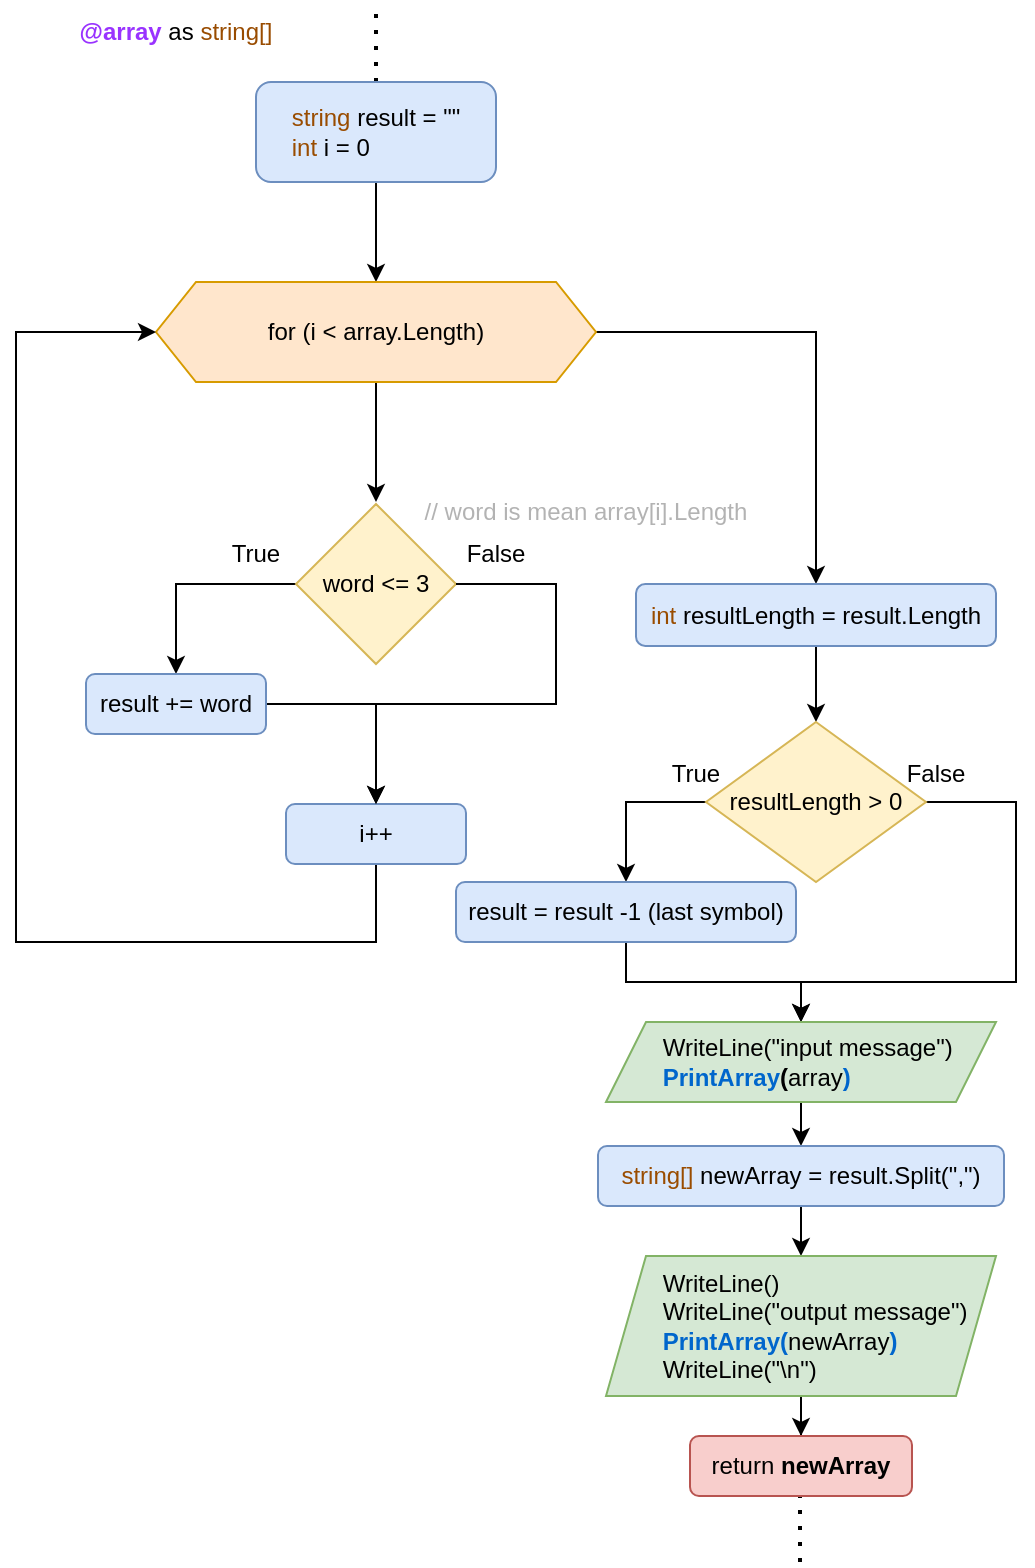 <mxfile version="20.8.4" type="device"><diagram id="vPt3o4FP9ePlAVO8YKay" name="Page-1"><mxGraphModel dx="1386" dy="1612" grid="1" gridSize="10" guides="1" tooltips="1" connect="1" arrows="1" fold="1" page="1" pageScale="1" pageWidth="1169" pageHeight="827" math="0" shadow="0"><root><mxCell id="0"/><mxCell id="1" parent="0"/><mxCell id="tO-LzjsR9qnuMXuGqqQZ-1" value="" style="endArrow=none;dashed=1;html=1;dashPattern=1 3;strokeWidth=2;rounded=0;" edge="1" parent="1"><mxGeometry width="50" height="50" relative="1" as="geometry"><mxPoint x="200" y="40" as="sourcePoint"/><mxPoint x="200" as="targetPoint"/></mxGeometry></mxCell><mxCell id="tO-LzjsR9qnuMXuGqqQZ-2" value="" style="endArrow=none;dashed=1;html=1;dashPattern=1 3;strokeWidth=2;rounded=0;" edge="1" parent="1"><mxGeometry width="50" height="50" relative="1" as="geometry"><mxPoint x="412" y="780" as="sourcePoint"/><mxPoint x="412" y="747" as="targetPoint"/></mxGeometry></mxCell><mxCell id="tO-LzjsR9qnuMXuGqqQZ-44" style="edgeStyle=orthogonalEdgeStyle;rounded=0;orthogonalLoop=1;jettySize=auto;html=1;entryX=0.5;entryY=0;entryDx=0;entryDy=0;fontColor=#B3B3B3;" edge="1" parent="1" source="tO-LzjsR9qnuMXuGqqQZ-3" target="tO-LzjsR9qnuMXuGqqQZ-4"><mxGeometry relative="1" as="geometry"/></mxCell><mxCell id="tO-LzjsR9qnuMXuGqqQZ-3" value="&lt;div style=&quot;text-align: left;&quot;&gt;&lt;span style=&quot;background-color: initial;&quot;&gt;&lt;font color=&quot;#994c00&quot;&gt;string&lt;/font&gt; result = &quot;&quot;&lt;/span&gt;&lt;/div&gt;&lt;div style=&quot;text-align: left;&quot;&gt;&lt;span style=&quot;background-color: initial;&quot;&gt;&lt;font color=&quot;#994c00&quot;&gt;int&lt;/font&gt; i = 0&lt;/span&gt;&lt;/div&gt;" style="rounded=1;whiteSpace=wrap;html=1;fillColor=#dae8fc;strokeColor=#6c8ebf;" vertex="1" parent="1"><mxGeometry x="140" y="40" width="120" height="50" as="geometry"/></mxCell><mxCell id="tO-LzjsR9qnuMXuGqqQZ-20" style="edgeStyle=orthogonalEdgeStyle;rounded=0;orthogonalLoop=1;jettySize=auto;html=1;" edge="1" parent="1" source="tO-LzjsR9qnuMXuGqqQZ-4"><mxGeometry relative="1" as="geometry"><mxPoint x="200" y="250" as="targetPoint"/></mxGeometry></mxCell><mxCell id="tO-LzjsR9qnuMXuGqqQZ-25" style="edgeStyle=orthogonalEdgeStyle;rounded=0;orthogonalLoop=1;jettySize=auto;html=1;entryX=0.5;entryY=0;entryDx=0;entryDy=0;" edge="1" parent="1" source="tO-LzjsR9qnuMXuGqqQZ-4" target="tO-LzjsR9qnuMXuGqqQZ-22"><mxGeometry relative="1" as="geometry"/></mxCell><mxCell id="tO-LzjsR9qnuMXuGqqQZ-4" value="for (i &amp;lt; array.Length)" style="shape=hexagon;perimeter=hexagonPerimeter2;whiteSpace=wrap;html=1;fixedSize=1;fillColor=#ffe6cc;strokeColor=#d79b00;" vertex="1" parent="1"><mxGeometry x="90" y="140" width="220" height="50" as="geometry"/></mxCell><mxCell id="tO-LzjsR9qnuMXuGqqQZ-5" value="&lt;b&gt;&lt;font color=&quot;#9933ff&quot;&gt;@array&lt;/font&gt;&lt;/b&gt; as &lt;font color=&quot;#994c00&quot;&gt;string[]&lt;/font&gt;" style="text;html=1;strokeColor=none;fillColor=none;align=center;verticalAlign=middle;whiteSpace=wrap;rounded=0;" vertex="1" parent="1"><mxGeometry x="40" width="120" height="30" as="geometry"/></mxCell><mxCell id="tO-LzjsR9qnuMXuGqqQZ-10" style="edgeStyle=orthogonalEdgeStyle;rounded=0;orthogonalLoop=1;jettySize=auto;html=1;entryX=0.5;entryY=0;entryDx=0;entryDy=0;" edge="1" parent="1" source="tO-LzjsR9qnuMXuGqqQZ-6" target="tO-LzjsR9qnuMXuGqqQZ-9"><mxGeometry relative="1" as="geometry"/></mxCell><mxCell id="tO-LzjsR9qnuMXuGqqQZ-6" value="word &amp;lt;= 3" style="rhombus;whiteSpace=wrap;html=1;fillColor=#fff2cc;strokeColor=#d6b656;" vertex="1" parent="1"><mxGeometry x="160" y="251" width="80" height="80" as="geometry"/></mxCell><mxCell id="tO-LzjsR9qnuMXuGqqQZ-7" value="// word is mean array[i].Length" style="text;html=1;strokeColor=none;fillColor=none;align=center;verticalAlign=middle;whiteSpace=wrap;rounded=0;fontColor=#B3B3B3;" vertex="1" parent="1"><mxGeometry x="200" y="240" width="210" height="30" as="geometry"/></mxCell><mxCell id="tO-LzjsR9qnuMXuGqqQZ-21" style="edgeStyle=orthogonalEdgeStyle;rounded=0;orthogonalLoop=1;jettySize=auto;html=1;entryX=0;entryY=0.5;entryDx=0;entryDy=0;" edge="1" parent="1" source="tO-LzjsR9qnuMXuGqqQZ-8" target="tO-LzjsR9qnuMXuGqqQZ-4"><mxGeometry relative="1" as="geometry"><Array as="points"><mxPoint x="200" y="470"/><mxPoint x="20" y="470"/><mxPoint x="20" y="165"/></Array></mxGeometry></mxCell><mxCell id="tO-LzjsR9qnuMXuGqqQZ-8" value="i++" style="rounded=1;whiteSpace=wrap;html=1;fillColor=#dae8fc;strokeColor=#6c8ebf;" vertex="1" parent="1"><mxGeometry x="155" y="401" width="90" height="30" as="geometry"/></mxCell><mxCell id="tO-LzjsR9qnuMXuGqqQZ-12" style="edgeStyle=orthogonalEdgeStyle;rounded=0;orthogonalLoop=1;jettySize=auto;html=1;entryX=0.5;entryY=0;entryDx=0;entryDy=0;" edge="1" parent="1" source="tO-LzjsR9qnuMXuGqqQZ-9" target="tO-LzjsR9qnuMXuGqqQZ-8"><mxGeometry relative="1" as="geometry"/></mxCell><mxCell id="tO-LzjsR9qnuMXuGqqQZ-9" value="result += word" style="rounded=1;whiteSpace=wrap;html=1;fillColor=#dae8fc;strokeColor=#6c8ebf;" vertex="1" parent="1"><mxGeometry x="55" y="336" width="90" height="30" as="geometry"/></mxCell><mxCell id="tO-LzjsR9qnuMXuGqqQZ-13" style="edgeStyle=orthogonalEdgeStyle;rounded=0;orthogonalLoop=1;jettySize=auto;html=1;entryX=0.5;entryY=0;entryDx=0;entryDy=0;exitX=1;exitY=0.5;exitDx=0;exitDy=0;" edge="1" parent="1" source="tO-LzjsR9qnuMXuGqqQZ-6" target="tO-LzjsR9qnuMXuGqqQZ-8"><mxGeometry relative="1" as="geometry"><mxPoint x="240" y="291" as="sourcePoint"/><mxPoint x="200" y="401" as="targetPoint"/><Array as="points"><mxPoint x="290" y="291"/><mxPoint x="290" y="351"/><mxPoint x="200" y="351"/></Array></mxGeometry></mxCell><mxCell id="tO-LzjsR9qnuMXuGqqQZ-14" value="True" style="text;html=1;strokeColor=none;fillColor=none;align=center;verticalAlign=middle;whiteSpace=wrap;rounded=0;" vertex="1" parent="1"><mxGeometry x="110" y="261" width="60" height="30" as="geometry"/></mxCell><mxCell id="tO-LzjsR9qnuMXuGqqQZ-15" value="False" style="text;html=1;strokeColor=none;fillColor=none;align=center;verticalAlign=middle;whiteSpace=wrap;rounded=0;" vertex="1" parent="1"><mxGeometry x="230" y="261" width="60" height="30" as="geometry"/></mxCell><mxCell id="tO-LzjsR9qnuMXuGqqQZ-24" style="edgeStyle=orthogonalEdgeStyle;rounded=0;orthogonalLoop=1;jettySize=auto;html=1;entryX=0.5;entryY=0;entryDx=0;entryDy=0;" edge="1" parent="1" source="tO-LzjsR9qnuMXuGqqQZ-22" target="tO-LzjsR9qnuMXuGqqQZ-23"><mxGeometry relative="1" as="geometry"/></mxCell><mxCell id="tO-LzjsR9qnuMXuGqqQZ-22" value="&lt;font color=&quot;#994c00&quot;&gt;int &lt;/font&gt;resultLength = result.Length" style="rounded=1;whiteSpace=wrap;html=1;fillColor=#dae8fc;strokeColor=#6c8ebf;" vertex="1" parent="1"><mxGeometry x="330" y="291" width="180" height="31" as="geometry"/></mxCell><mxCell id="tO-LzjsR9qnuMXuGqqQZ-28" style="edgeStyle=orthogonalEdgeStyle;rounded=0;orthogonalLoop=1;jettySize=auto;html=1;entryX=0.5;entryY=0;entryDx=0;entryDy=0;exitX=0;exitY=0.5;exitDx=0;exitDy=0;" edge="1" parent="1" source="tO-LzjsR9qnuMXuGqqQZ-23" target="tO-LzjsR9qnuMXuGqqQZ-27"><mxGeometry relative="1" as="geometry"/></mxCell><mxCell id="tO-LzjsR9qnuMXuGqqQZ-35" style="edgeStyle=orthogonalEdgeStyle;rounded=0;orthogonalLoop=1;jettySize=auto;html=1;entryX=0.5;entryY=0;entryDx=0;entryDy=0;" edge="1" parent="1" source="tO-LzjsR9qnuMXuGqqQZ-23" target="tO-LzjsR9qnuMXuGqqQZ-34"><mxGeometry relative="1" as="geometry"><Array as="points"><mxPoint x="520" y="400"/><mxPoint x="520" y="490"/><mxPoint x="413" y="490"/></Array></mxGeometry></mxCell><mxCell id="tO-LzjsR9qnuMXuGqqQZ-23" value="resultLength &amp;gt; 0" style="rhombus;whiteSpace=wrap;html=1;fillColor=#fff2cc;strokeColor=#d6b656;" vertex="1" parent="1"><mxGeometry x="365" y="360" width="110" height="80" as="geometry"/></mxCell><mxCell id="tO-LzjsR9qnuMXuGqqQZ-30" style="edgeStyle=orthogonalEdgeStyle;rounded=0;orthogonalLoop=1;jettySize=auto;html=1;entryX=0.5;entryY=0;entryDx=0;entryDy=0;" edge="1" parent="1" source="tO-LzjsR9qnuMXuGqqQZ-27" target="tO-LzjsR9qnuMXuGqqQZ-34"><mxGeometry relative="1" as="geometry"><mxPoint x="410" y="530" as="targetPoint"/></mxGeometry></mxCell><mxCell id="tO-LzjsR9qnuMXuGqqQZ-27" value="result = result -1 (last symbol)" style="rounded=1;whiteSpace=wrap;html=1;fillColor=#dae8fc;strokeColor=#6c8ebf;" vertex="1" parent="1"><mxGeometry x="240" y="440" width="170" height="30" as="geometry"/></mxCell><mxCell id="tO-LzjsR9qnuMXuGqqQZ-32" value="True" style="text;html=1;strokeColor=none;fillColor=none;align=center;verticalAlign=middle;whiteSpace=wrap;rounded=0;" vertex="1" parent="1"><mxGeometry x="330" y="371" width="60" height="30" as="geometry"/></mxCell><mxCell id="tO-LzjsR9qnuMXuGqqQZ-33" value="False" style="text;html=1;strokeColor=none;fillColor=none;align=center;verticalAlign=middle;whiteSpace=wrap;rounded=0;" vertex="1" parent="1"><mxGeometry x="450" y="371" width="60" height="30" as="geometry"/></mxCell><mxCell id="tO-LzjsR9qnuMXuGqqQZ-38" style="edgeStyle=orthogonalEdgeStyle;rounded=0;orthogonalLoop=1;jettySize=auto;html=1;entryX=0.5;entryY=0;entryDx=0;entryDy=0;" edge="1" parent="1" source="tO-LzjsR9qnuMXuGqqQZ-34" target="tO-LzjsR9qnuMXuGqqQZ-36"><mxGeometry relative="1" as="geometry"/></mxCell><mxCell id="tO-LzjsR9qnuMXuGqqQZ-34" value="&lt;div&gt;&amp;nbsp; &amp;nbsp; WriteLine(&quot;input message&quot;)&lt;/div&gt;&lt;div&gt;&amp;nbsp; &amp;nbsp; &lt;b style=&quot;&quot;&gt;&lt;font color=&quot;#0066cc&quot;&gt;PrintArray&lt;/font&gt;&lt;/b&gt;&lt;b&gt;(&lt;/b&gt;array&lt;font color=&quot;#0066cc&quot;&gt;&lt;b&gt;)&lt;/b&gt;&lt;/font&gt;&lt;/div&gt;" style="shape=parallelogram;perimeter=parallelogramPerimeter;whiteSpace=wrap;html=1;fixedSize=1;align=left;spacingLeft=13;fillColor=#d5e8d4;strokeColor=#82b366;" vertex="1" parent="1"><mxGeometry x="315" y="510" width="195" height="40" as="geometry"/></mxCell><mxCell id="tO-LzjsR9qnuMXuGqqQZ-42" style="edgeStyle=orthogonalEdgeStyle;rounded=0;orthogonalLoop=1;jettySize=auto;html=1;entryX=0.5;entryY=0;entryDx=0;entryDy=0;" edge="1" parent="1" source="tO-LzjsR9qnuMXuGqqQZ-36" target="tO-LzjsR9qnuMXuGqqQZ-39"><mxGeometry relative="1" as="geometry"/></mxCell><mxCell id="tO-LzjsR9qnuMXuGqqQZ-36" value="&lt;font color=&quot;#994c00&quot;&gt;string[]&lt;/font&gt; newArray = result.Split(&quot;,&quot;)" style="rounded=1;whiteSpace=wrap;html=1;fillColor=#dae8fc;strokeColor=#6c8ebf;" vertex="1" parent="1"><mxGeometry x="311" y="572" width="203" height="30" as="geometry"/></mxCell><mxCell id="tO-LzjsR9qnuMXuGqqQZ-43" style="edgeStyle=orthogonalEdgeStyle;rounded=0;orthogonalLoop=1;jettySize=auto;html=1;entryX=0.5;entryY=0;entryDx=0;entryDy=0;" edge="1" parent="1" source="tO-LzjsR9qnuMXuGqqQZ-39" target="tO-LzjsR9qnuMXuGqqQZ-41"><mxGeometry relative="1" as="geometry"/></mxCell><mxCell id="tO-LzjsR9qnuMXuGqqQZ-39" value="&lt;div&gt;&amp;nbsp; &amp;nbsp; WriteLine()&lt;/div&gt;&lt;div&gt;&amp;nbsp; &amp;nbsp; WriteLine(&quot;output message&quot;)&lt;/div&gt;&lt;div&gt;&amp;nbsp; &amp;nbsp; &lt;font color=&quot;#0066cc&quot;&gt;&lt;b&gt;PrintArray(&lt;/b&gt;&lt;/font&gt;newArray&lt;b&gt;&lt;font color=&quot;#0066cc&quot;&gt;)&lt;/font&gt;&lt;/b&gt;&lt;/div&gt;&lt;div&gt;&amp;nbsp; &amp;nbsp; WriteLine(&quot;\n&quot;)&lt;/div&gt;" style="shape=parallelogram;perimeter=parallelogramPerimeter;whiteSpace=wrap;html=1;fixedSize=1;align=left;spacingLeft=13;fillColor=#d5e8d4;strokeColor=#82b366;" vertex="1" parent="1"><mxGeometry x="315" y="627" width="195" height="70" as="geometry"/></mxCell><mxCell id="tO-LzjsR9qnuMXuGqqQZ-41" value="return &lt;b&gt;newArray&lt;/b&gt;" style="rounded=1;whiteSpace=wrap;html=1;fillColor=#f8cecc;strokeColor=#b85450;" vertex="1" parent="1"><mxGeometry x="357" y="717" width="111" height="30" as="geometry"/></mxCell></root></mxGraphModel></diagram></mxfile>